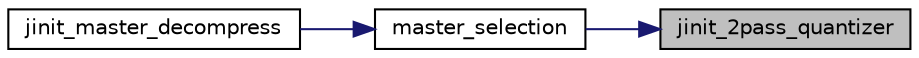 digraph "jinit_2pass_quantizer"
{
 // LATEX_PDF_SIZE
  bgcolor="transparent";
  edge [fontname="Helvetica",fontsize="10",labelfontname="Helvetica",labelfontsize="10"];
  node [fontname="Helvetica",fontsize="10",shape=record];
  rankdir="RL";
  Node96 [label="jinit_2pass_quantizer",height=0.2,width=0.4,color="black", fillcolor="grey75", style="filled", fontcolor="black",tooltip=" "];
  Node96 -> Node97 [dir="back",color="midnightblue",fontsize="10",style="solid",fontname="Helvetica"];
  Node97 [label="master_selection",height=0.2,width=0.4,color="black",URL="$jdmaster_8c.html#a440a4f3af47f35f6dd2a353329bc3baf",tooltip=" "];
  Node97 -> Node98 [dir="back",color="midnightblue",fontsize="10",style="solid",fontname="Helvetica"];
  Node98 [label="jinit_master_decompress",height=0.2,width=0.4,color="black",URL="$jdmaster_8c.html#a103160e5ec5fd80c654e74f633b14818",tooltip=" "];
}
